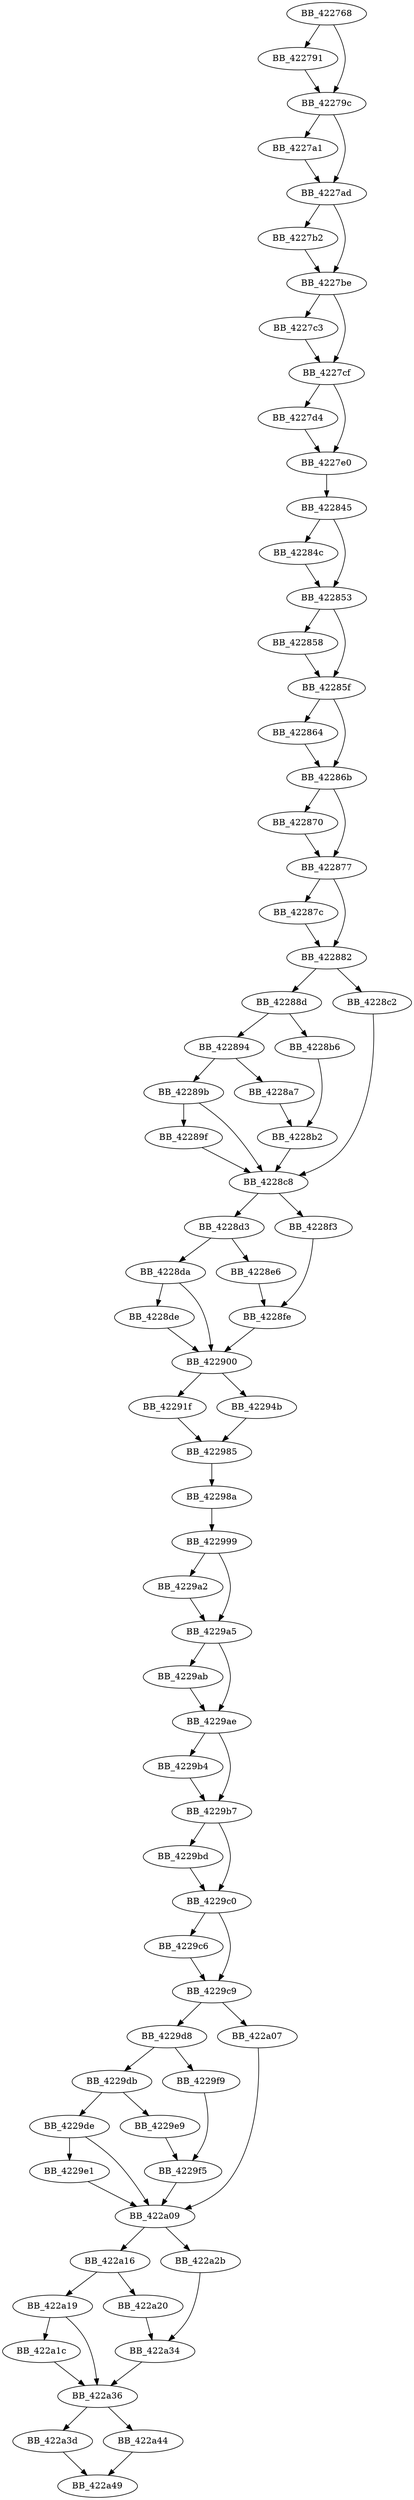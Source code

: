 DiGraph __raise_exc_ex{
BB_422768->BB_422791
BB_422768->BB_42279c
BB_422791->BB_42279c
BB_42279c->BB_4227a1
BB_42279c->BB_4227ad
BB_4227a1->BB_4227ad
BB_4227ad->BB_4227b2
BB_4227ad->BB_4227be
BB_4227b2->BB_4227be
BB_4227be->BB_4227c3
BB_4227be->BB_4227cf
BB_4227c3->BB_4227cf
BB_4227cf->BB_4227d4
BB_4227cf->BB_4227e0
BB_4227d4->BB_4227e0
BB_4227e0->BB_422845
BB_422845->BB_42284c
BB_422845->BB_422853
BB_42284c->BB_422853
BB_422853->BB_422858
BB_422853->BB_42285f
BB_422858->BB_42285f
BB_42285f->BB_422864
BB_42285f->BB_42286b
BB_422864->BB_42286b
BB_42286b->BB_422870
BB_42286b->BB_422877
BB_422870->BB_422877
BB_422877->BB_42287c
BB_422877->BB_422882
BB_42287c->BB_422882
BB_422882->BB_42288d
BB_422882->BB_4228c2
BB_42288d->BB_422894
BB_42288d->BB_4228b6
BB_422894->BB_42289b
BB_422894->BB_4228a7
BB_42289b->BB_42289f
BB_42289b->BB_4228c8
BB_42289f->BB_4228c8
BB_4228a7->BB_4228b2
BB_4228b2->BB_4228c8
BB_4228b6->BB_4228b2
BB_4228c2->BB_4228c8
BB_4228c8->BB_4228d3
BB_4228c8->BB_4228f3
BB_4228d3->BB_4228da
BB_4228d3->BB_4228e6
BB_4228da->BB_4228de
BB_4228da->BB_422900
BB_4228de->BB_422900
BB_4228e6->BB_4228fe
BB_4228f3->BB_4228fe
BB_4228fe->BB_422900
BB_422900->BB_42291f
BB_422900->BB_42294b
BB_42291f->BB_422985
BB_42294b->BB_422985
BB_422985->BB_42298a
BB_42298a->BB_422999
BB_422999->BB_4229a2
BB_422999->BB_4229a5
BB_4229a2->BB_4229a5
BB_4229a5->BB_4229ab
BB_4229a5->BB_4229ae
BB_4229ab->BB_4229ae
BB_4229ae->BB_4229b4
BB_4229ae->BB_4229b7
BB_4229b4->BB_4229b7
BB_4229b7->BB_4229bd
BB_4229b7->BB_4229c0
BB_4229bd->BB_4229c0
BB_4229c0->BB_4229c6
BB_4229c0->BB_4229c9
BB_4229c6->BB_4229c9
BB_4229c9->BB_4229d8
BB_4229c9->BB_422a07
BB_4229d8->BB_4229db
BB_4229d8->BB_4229f9
BB_4229db->BB_4229de
BB_4229db->BB_4229e9
BB_4229de->BB_4229e1
BB_4229de->BB_422a09
BB_4229e1->BB_422a09
BB_4229e9->BB_4229f5
BB_4229f5->BB_422a09
BB_4229f9->BB_4229f5
BB_422a07->BB_422a09
BB_422a09->BB_422a16
BB_422a09->BB_422a2b
BB_422a16->BB_422a19
BB_422a16->BB_422a20
BB_422a19->BB_422a1c
BB_422a19->BB_422a36
BB_422a1c->BB_422a36
BB_422a20->BB_422a34
BB_422a2b->BB_422a34
BB_422a34->BB_422a36
BB_422a36->BB_422a3d
BB_422a36->BB_422a44
BB_422a3d->BB_422a49
BB_422a44->BB_422a49
}
